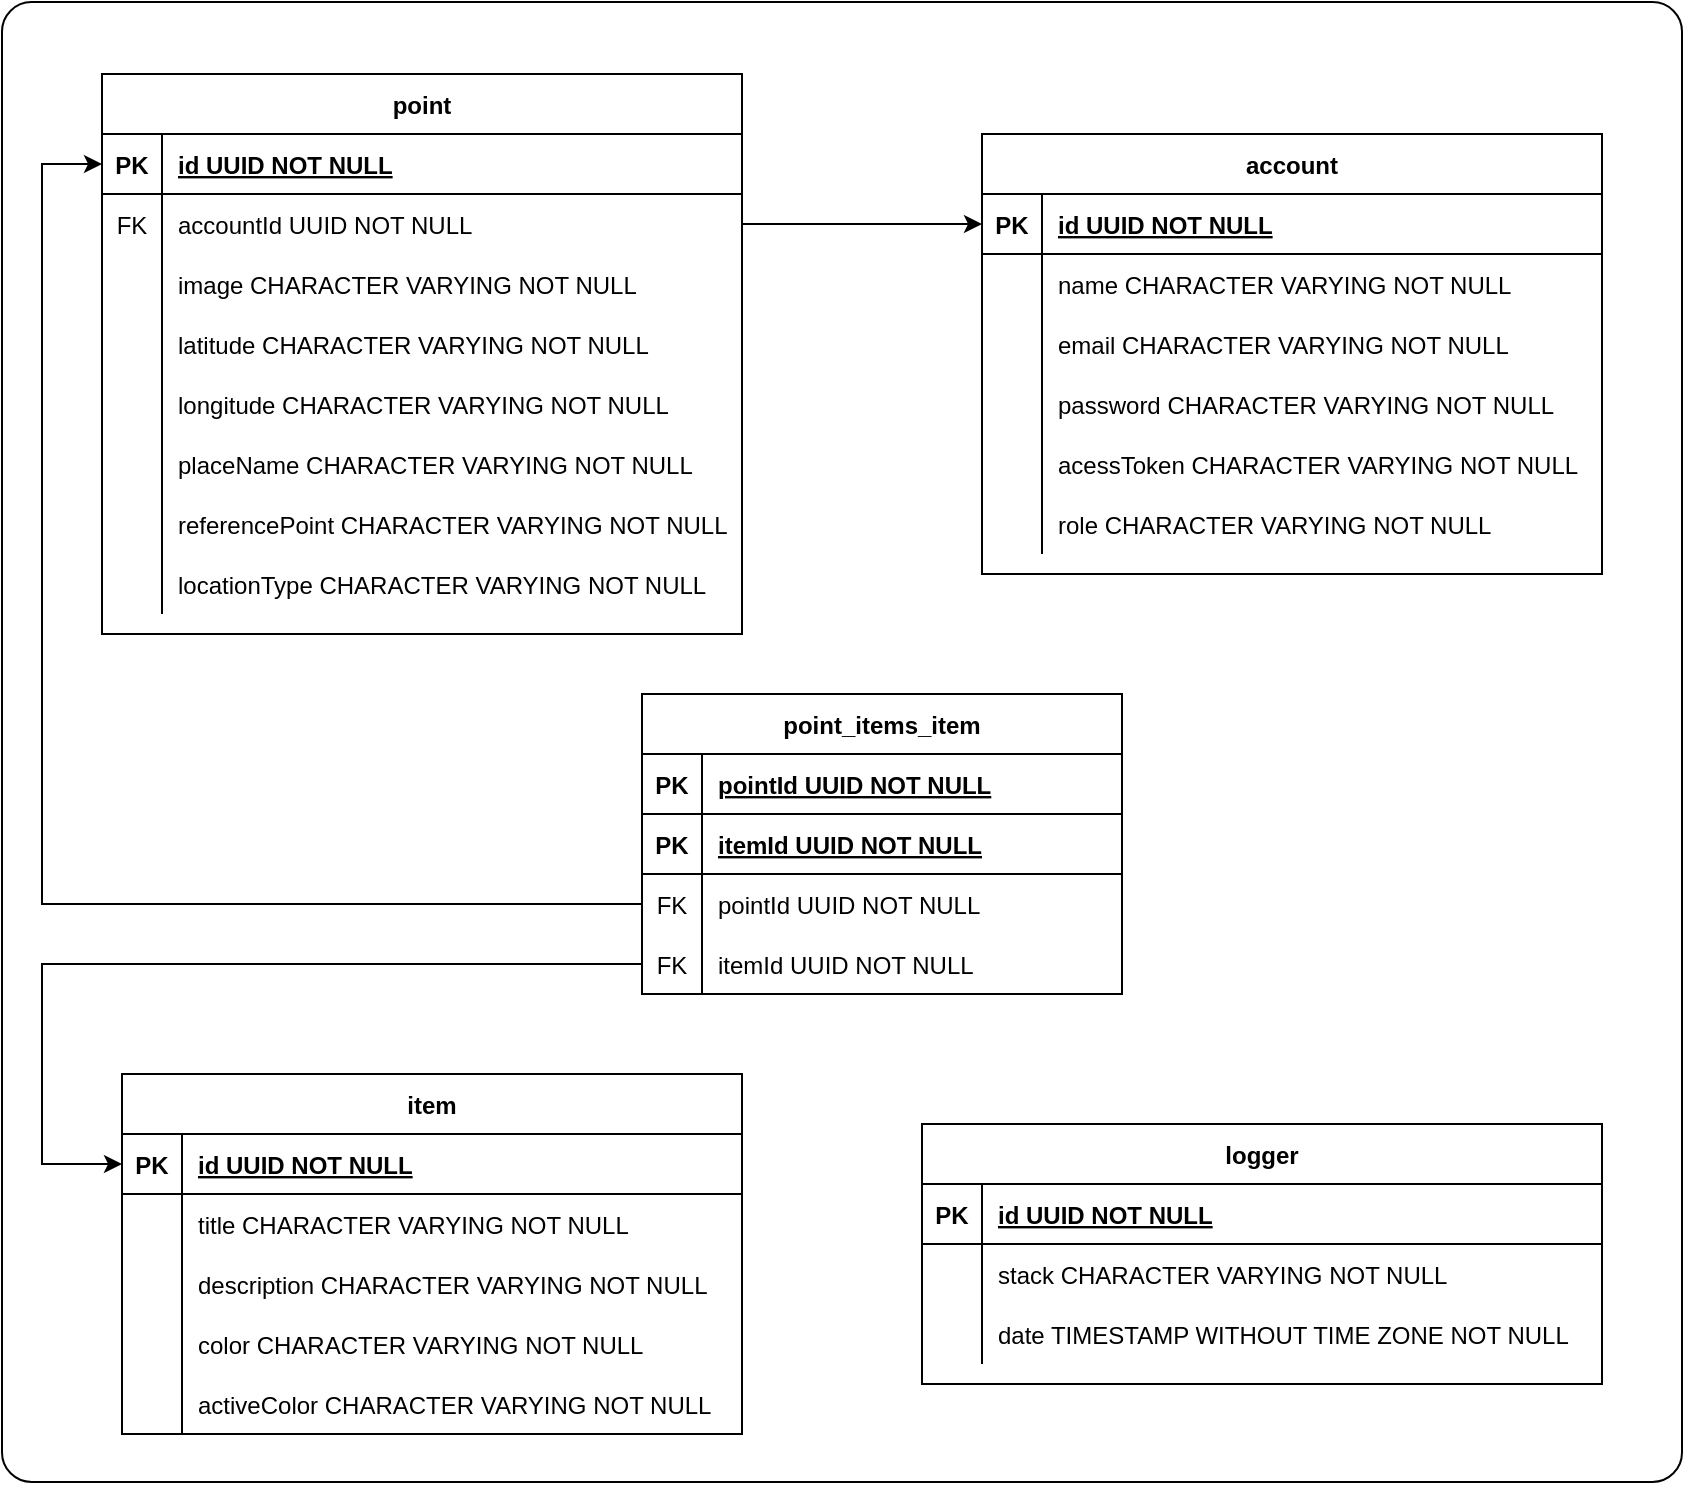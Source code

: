 <mxfile version="13.8.2" type="github">
  <diagram id="R2lEEEUBdFMjLlhIrx00" name="Page-1">
    <mxGraphModel dx="1736" dy="576" grid="1" gridSize="10" guides="1" tooltips="1" connect="1" arrows="1" fold="1" page="0" pageScale="1" pageWidth="850" pageHeight="1100" math="0" shadow="0" extFonts="Permanent Marker^https://fonts.googleapis.com/css?family=Permanent+Marker">
      <root>
        <mxCell id="0" />
        <mxCell id="1" parent="0" />
        <mxCell id="iDEC30IJCeoMfAVxKLtc-27" value="point" style="shape=table;startSize=30;container=1;collapsible=1;childLayout=tableLayout;fixedRows=1;rowLines=0;fontStyle=1;align=center;resizeLast=1;" parent="1" vertex="1">
          <mxGeometry x="150" y="630" width="320" height="280" as="geometry">
            <mxRectangle x="70" y="120" width="70" height="30" as="alternateBounds" />
          </mxGeometry>
        </mxCell>
        <mxCell id="iDEC30IJCeoMfAVxKLtc-28" value="" style="shape=partialRectangle;collapsible=0;dropTarget=0;pointerEvents=0;fillColor=none;points=[[0,0.5],[1,0.5]];portConstraint=eastwest;top=0;left=0;right=0;bottom=1;" parent="iDEC30IJCeoMfAVxKLtc-27" vertex="1">
          <mxGeometry y="30" width="320" height="30" as="geometry" />
        </mxCell>
        <mxCell id="iDEC30IJCeoMfAVxKLtc-29" value="PK" style="shape=partialRectangle;overflow=hidden;connectable=0;fillColor=none;top=0;left=0;bottom=0;right=0;fontStyle=1;" parent="iDEC30IJCeoMfAVxKLtc-28" vertex="1">
          <mxGeometry width="30" height="30" as="geometry" />
        </mxCell>
        <mxCell id="iDEC30IJCeoMfAVxKLtc-30" value="id UUID NOT NULL " style="shape=partialRectangle;overflow=hidden;connectable=0;fillColor=none;top=0;left=0;bottom=0;right=0;align=left;spacingLeft=6;fontStyle=5;" parent="iDEC30IJCeoMfAVxKLtc-28" vertex="1">
          <mxGeometry x="30" width="290" height="30" as="geometry" />
        </mxCell>
        <mxCell id="iDEC30IJCeoMfAVxKLtc-40" value="" style="shape=partialRectangle;collapsible=0;dropTarget=0;pointerEvents=0;fillColor=none;points=[[0,0.5],[1,0.5]];portConstraint=eastwest;top=0;left=0;right=0;bottom=0;" parent="iDEC30IJCeoMfAVxKLtc-27" vertex="1">
          <mxGeometry y="60" width="320" height="30" as="geometry" />
        </mxCell>
        <mxCell id="iDEC30IJCeoMfAVxKLtc-41" value="FK" style="shape=partialRectangle;overflow=hidden;connectable=0;fillColor=none;top=0;left=0;bottom=0;right=0;" parent="iDEC30IJCeoMfAVxKLtc-40" vertex="1">
          <mxGeometry width="30" height="30" as="geometry" />
        </mxCell>
        <mxCell id="iDEC30IJCeoMfAVxKLtc-42" value="accountId UUID NOT NULL" style="shape=partialRectangle;overflow=hidden;connectable=0;fillColor=none;top=0;left=0;bottom=0;right=0;align=left;spacingLeft=6;" parent="iDEC30IJCeoMfAVxKLtc-40" vertex="1">
          <mxGeometry x="30" width="290" height="30" as="geometry" />
        </mxCell>
        <mxCell id="iDEC30IJCeoMfAVxKLtc-31" value="" style="shape=partialRectangle;collapsible=0;dropTarget=0;pointerEvents=0;fillColor=none;points=[[0,0.5],[1,0.5]];portConstraint=eastwest;top=0;left=0;right=0;bottom=0;" parent="iDEC30IJCeoMfAVxKLtc-27" vertex="1">
          <mxGeometry y="90" width="320" height="30" as="geometry" />
        </mxCell>
        <mxCell id="iDEC30IJCeoMfAVxKLtc-32" value="" style="shape=partialRectangle;overflow=hidden;connectable=0;fillColor=none;top=0;left=0;bottom=0;right=0;" parent="iDEC30IJCeoMfAVxKLtc-31" vertex="1">
          <mxGeometry width="30" height="30" as="geometry" />
        </mxCell>
        <mxCell id="iDEC30IJCeoMfAVxKLtc-33" value="image CHARACTER VARYING NOT NULL" style="shape=partialRectangle;overflow=hidden;connectable=0;fillColor=none;top=0;left=0;bottom=0;right=0;align=left;spacingLeft=6;" parent="iDEC30IJCeoMfAVxKLtc-31" vertex="1">
          <mxGeometry x="30" width="290" height="30" as="geometry" />
        </mxCell>
        <mxCell id="iDEC30IJCeoMfAVxKLtc-34" value="" style="shape=partialRectangle;collapsible=0;dropTarget=0;pointerEvents=0;fillColor=none;points=[[0,0.5],[1,0.5]];portConstraint=eastwest;top=0;left=0;right=0;bottom=0;" parent="iDEC30IJCeoMfAVxKLtc-27" vertex="1">
          <mxGeometry y="120" width="320" height="30" as="geometry" />
        </mxCell>
        <mxCell id="iDEC30IJCeoMfAVxKLtc-35" value="" style="shape=partialRectangle;overflow=hidden;connectable=0;fillColor=none;top=0;left=0;bottom=0;right=0;" parent="iDEC30IJCeoMfAVxKLtc-34" vertex="1">
          <mxGeometry width="30" height="30" as="geometry" />
        </mxCell>
        <mxCell id="iDEC30IJCeoMfAVxKLtc-36" value="latitude CHARACTER VARYING NOT NULL" style="shape=partialRectangle;overflow=hidden;connectable=0;fillColor=none;top=0;left=0;bottom=0;right=0;align=left;spacingLeft=6;" parent="iDEC30IJCeoMfAVxKLtc-34" vertex="1">
          <mxGeometry x="30" width="290" height="30" as="geometry" />
        </mxCell>
        <mxCell id="iDEC30IJCeoMfAVxKLtc-37" value="" style="shape=partialRectangle;collapsible=0;dropTarget=0;pointerEvents=0;fillColor=none;points=[[0,0.5],[1,0.5]];portConstraint=eastwest;top=0;left=0;right=0;bottom=0;" parent="iDEC30IJCeoMfAVxKLtc-27" vertex="1">
          <mxGeometry y="150" width="320" height="30" as="geometry" />
        </mxCell>
        <mxCell id="iDEC30IJCeoMfAVxKLtc-38" value="" style="shape=partialRectangle;overflow=hidden;connectable=0;fillColor=none;top=0;left=0;bottom=0;right=0;" parent="iDEC30IJCeoMfAVxKLtc-37" vertex="1">
          <mxGeometry width="30" height="30" as="geometry" />
        </mxCell>
        <mxCell id="iDEC30IJCeoMfAVxKLtc-39" value="longitude CHARACTER VARYING NOT NULL" style="shape=partialRectangle;overflow=hidden;connectable=0;fillColor=none;top=0;left=0;bottom=0;right=0;align=left;spacingLeft=6;" parent="iDEC30IJCeoMfAVxKLtc-37" vertex="1">
          <mxGeometry x="30" width="290" height="30" as="geometry" />
        </mxCell>
        <mxCell id="iDEC30IJCeoMfAVxKLtc-43" value="" style="shape=partialRectangle;collapsible=0;dropTarget=0;pointerEvents=0;fillColor=none;points=[[0,0.5],[1,0.5]];portConstraint=eastwest;top=0;left=0;right=0;bottom=0;" parent="iDEC30IJCeoMfAVxKLtc-27" vertex="1">
          <mxGeometry y="180" width="320" height="30" as="geometry" />
        </mxCell>
        <mxCell id="iDEC30IJCeoMfAVxKLtc-44" value="" style="shape=partialRectangle;overflow=hidden;connectable=0;fillColor=none;top=0;left=0;bottom=0;right=0;" parent="iDEC30IJCeoMfAVxKLtc-43" vertex="1">
          <mxGeometry width="30" height="30" as="geometry" />
        </mxCell>
        <mxCell id="iDEC30IJCeoMfAVxKLtc-45" value="placeName CHARACTER VARYING NOT NULL" style="shape=partialRectangle;overflow=hidden;connectable=0;fillColor=none;top=0;left=0;bottom=0;right=0;align=left;spacingLeft=6;" parent="iDEC30IJCeoMfAVxKLtc-43" vertex="1">
          <mxGeometry x="30" width="290" height="30" as="geometry" />
        </mxCell>
        <mxCell id="iDEC30IJCeoMfAVxKLtc-66" value="" style="shape=partialRectangle;collapsible=0;dropTarget=0;pointerEvents=0;fillColor=none;points=[[0,0.5],[1,0.5]];portConstraint=eastwest;top=0;left=0;right=0;bottom=0;" parent="iDEC30IJCeoMfAVxKLtc-27" vertex="1">
          <mxGeometry y="210" width="320" height="30" as="geometry" />
        </mxCell>
        <mxCell id="iDEC30IJCeoMfAVxKLtc-67" value="" style="shape=partialRectangle;overflow=hidden;connectable=0;fillColor=none;top=0;left=0;bottom=0;right=0;" parent="iDEC30IJCeoMfAVxKLtc-66" vertex="1">
          <mxGeometry width="30" height="30" as="geometry" />
        </mxCell>
        <mxCell id="iDEC30IJCeoMfAVxKLtc-68" value="referencePoint CHARACTER VARYING NOT NULL" style="shape=partialRectangle;overflow=hidden;connectable=0;fillColor=none;top=0;left=0;bottom=0;right=0;align=left;spacingLeft=6;" parent="iDEC30IJCeoMfAVxKLtc-66" vertex="1">
          <mxGeometry x="30" width="290" height="30" as="geometry" />
        </mxCell>
        <mxCell id="iDEC30IJCeoMfAVxKLtc-69" value="" style="shape=partialRectangle;collapsible=0;dropTarget=0;pointerEvents=0;fillColor=none;points=[[0,0.5],[1,0.5]];portConstraint=eastwest;top=0;left=0;right=0;bottom=0;" parent="iDEC30IJCeoMfAVxKLtc-27" vertex="1">
          <mxGeometry y="240" width="320" height="30" as="geometry" />
        </mxCell>
        <mxCell id="iDEC30IJCeoMfAVxKLtc-70" value="" style="shape=partialRectangle;overflow=hidden;connectable=0;fillColor=none;top=0;left=0;bottom=0;right=0;" parent="iDEC30IJCeoMfAVxKLtc-69" vertex="1">
          <mxGeometry width="30" height="30" as="geometry" />
        </mxCell>
        <mxCell id="iDEC30IJCeoMfAVxKLtc-71" value="locationType CHARACTER VARYING NOT NULL" style="shape=partialRectangle;overflow=hidden;connectable=0;fillColor=none;top=0;left=0;bottom=0;right=0;align=left;spacingLeft=6;" parent="iDEC30IJCeoMfAVxKLtc-69" vertex="1">
          <mxGeometry x="30" width="290" height="30" as="geometry" />
        </mxCell>
        <mxCell id="iDEC30IJCeoMfAVxKLtc-75" style="edgeStyle=orthogonalEdgeStyle;rounded=0;orthogonalLoop=1;jettySize=auto;html=1;exitX=1;exitY=0.5;exitDx=0;exitDy=0;entryX=0;entryY=0.5;entryDx=0;entryDy=0;" parent="1" source="iDEC30IJCeoMfAVxKLtc-40" target="C-vyLk0tnHw3VtMMgP7b-24" edge="1">
          <mxGeometry relative="1" as="geometry" />
        </mxCell>
        <mxCell id="C-vyLk0tnHw3VtMMgP7b-23" value="account" style="shape=table;startSize=30;container=1;collapsible=1;childLayout=tableLayout;fixedRows=1;rowLines=0;fontStyle=1;align=center;resizeLast=1;" parent="1" vertex="1">
          <mxGeometry x="590" y="660" width="310" height="220.0" as="geometry">
            <mxRectangle x="70" y="120" width="70" height="30" as="alternateBounds" />
          </mxGeometry>
        </mxCell>
        <mxCell id="C-vyLk0tnHw3VtMMgP7b-24" value="" style="shape=partialRectangle;collapsible=0;dropTarget=0;pointerEvents=0;fillColor=none;points=[[0,0.5],[1,0.5]];portConstraint=eastwest;top=0;left=0;right=0;bottom=1;" parent="C-vyLk0tnHw3VtMMgP7b-23" vertex="1">
          <mxGeometry y="30" width="310" height="30" as="geometry" />
        </mxCell>
        <mxCell id="C-vyLk0tnHw3VtMMgP7b-25" value="PK" style="shape=partialRectangle;overflow=hidden;connectable=0;fillColor=none;top=0;left=0;bottom=0;right=0;fontStyle=1;" parent="C-vyLk0tnHw3VtMMgP7b-24" vertex="1">
          <mxGeometry width="30" height="30" as="geometry" />
        </mxCell>
        <mxCell id="C-vyLk0tnHw3VtMMgP7b-26" value="id UUID NOT NULL " style="shape=partialRectangle;overflow=hidden;connectable=0;fillColor=none;top=0;left=0;bottom=0;right=0;align=left;spacingLeft=6;fontStyle=5;" parent="C-vyLk0tnHw3VtMMgP7b-24" vertex="1">
          <mxGeometry x="30" width="280" height="30" as="geometry" />
        </mxCell>
        <mxCell id="C-vyLk0tnHw3VtMMgP7b-27" value="" style="shape=partialRectangle;collapsible=0;dropTarget=0;pointerEvents=0;fillColor=none;points=[[0,0.5],[1,0.5]];portConstraint=eastwest;top=0;left=0;right=0;bottom=0;" parent="C-vyLk0tnHw3VtMMgP7b-23" vertex="1">
          <mxGeometry y="60" width="310" height="30" as="geometry" />
        </mxCell>
        <mxCell id="C-vyLk0tnHw3VtMMgP7b-28" value="" style="shape=partialRectangle;overflow=hidden;connectable=0;fillColor=none;top=0;left=0;bottom=0;right=0;" parent="C-vyLk0tnHw3VtMMgP7b-27" vertex="1">
          <mxGeometry width="30" height="30" as="geometry" />
        </mxCell>
        <mxCell id="C-vyLk0tnHw3VtMMgP7b-29" value="name CHARACTER VARYING NOT NULL" style="shape=partialRectangle;overflow=hidden;connectable=0;fillColor=none;top=0;left=0;bottom=0;right=0;align=left;spacingLeft=6;" parent="C-vyLk0tnHw3VtMMgP7b-27" vertex="1">
          <mxGeometry x="30" width="280" height="30" as="geometry" />
        </mxCell>
        <mxCell id="iDEC30IJCeoMfAVxKLtc-7" value="" style="shape=partialRectangle;collapsible=0;dropTarget=0;pointerEvents=0;fillColor=none;points=[[0,0.5],[1,0.5]];portConstraint=eastwest;top=0;left=0;right=0;bottom=0;" parent="C-vyLk0tnHw3VtMMgP7b-23" vertex="1">
          <mxGeometry y="90" width="310" height="30" as="geometry" />
        </mxCell>
        <mxCell id="iDEC30IJCeoMfAVxKLtc-8" value="" style="shape=partialRectangle;overflow=hidden;connectable=0;fillColor=none;top=0;left=0;bottom=0;right=0;" parent="iDEC30IJCeoMfAVxKLtc-7" vertex="1">
          <mxGeometry width="30" height="30" as="geometry" />
        </mxCell>
        <mxCell id="iDEC30IJCeoMfAVxKLtc-9" value="email CHARACTER VARYING NOT NULL" style="shape=partialRectangle;overflow=hidden;connectable=0;fillColor=none;top=0;left=0;bottom=0;right=0;align=left;spacingLeft=6;" parent="iDEC30IJCeoMfAVxKLtc-7" vertex="1">
          <mxGeometry x="30" width="280" height="30" as="geometry" />
        </mxCell>
        <mxCell id="iDEC30IJCeoMfAVxKLtc-10" value="" style="shape=partialRectangle;collapsible=0;dropTarget=0;pointerEvents=0;fillColor=none;points=[[0,0.5],[1,0.5]];portConstraint=eastwest;top=0;left=0;right=0;bottom=0;" parent="C-vyLk0tnHw3VtMMgP7b-23" vertex="1">
          <mxGeometry y="120" width="310" height="30" as="geometry" />
        </mxCell>
        <mxCell id="iDEC30IJCeoMfAVxKLtc-11" value="" style="shape=partialRectangle;overflow=hidden;connectable=0;fillColor=none;top=0;left=0;bottom=0;right=0;" parent="iDEC30IJCeoMfAVxKLtc-10" vertex="1">
          <mxGeometry width="30" height="30" as="geometry" />
        </mxCell>
        <mxCell id="iDEC30IJCeoMfAVxKLtc-12" value="password CHARACTER VARYING NOT NULL" style="shape=partialRectangle;overflow=hidden;connectable=0;fillColor=none;top=0;left=0;bottom=0;right=0;align=left;spacingLeft=6;" parent="iDEC30IJCeoMfAVxKLtc-10" vertex="1">
          <mxGeometry x="30" width="280" height="30" as="geometry" />
        </mxCell>
        <mxCell id="iDEC30IJCeoMfAVxKLtc-13" value="" style="shape=partialRectangle;collapsible=0;dropTarget=0;pointerEvents=0;fillColor=none;points=[[0,0.5],[1,0.5]];portConstraint=eastwest;top=0;left=0;right=0;bottom=0;" parent="C-vyLk0tnHw3VtMMgP7b-23" vertex="1">
          <mxGeometry y="150" width="310" height="30" as="geometry" />
        </mxCell>
        <mxCell id="iDEC30IJCeoMfAVxKLtc-14" value="" style="shape=partialRectangle;overflow=hidden;connectable=0;fillColor=none;top=0;left=0;bottom=0;right=0;" parent="iDEC30IJCeoMfAVxKLtc-13" vertex="1">
          <mxGeometry width="30" height="30" as="geometry" />
        </mxCell>
        <mxCell id="iDEC30IJCeoMfAVxKLtc-15" value="acessToken CHARACTER VARYING NOT NULL" style="shape=partialRectangle;overflow=hidden;connectable=0;fillColor=none;top=0;left=0;bottom=0;right=0;align=left;spacingLeft=6;" parent="iDEC30IJCeoMfAVxKLtc-13" vertex="1">
          <mxGeometry x="30" width="280" height="30" as="geometry" />
        </mxCell>
        <mxCell id="iDEC30IJCeoMfAVxKLtc-16" value="" style="shape=partialRectangle;collapsible=0;dropTarget=0;pointerEvents=0;fillColor=none;points=[[0,0.5],[1,0.5]];portConstraint=eastwest;top=0;left=0;right=0;bottom=0;" parent="C-vyLk0tnHw3VtMMgP7b-23" vertex="1">
          <mxGeometry y="180" width="310" height="30" as="geometry" />
        </mxCell>
        <mxCell id="iDEC30IJCeoMfAVxKLtc-17" value="" style="shape=partialRectangle;overflow=hidden;connectable=0;fillColor=none;top=0;left=0;bottom=0;right=0;" parent="iDEC30IJCeoMfAVxKLtc-16" vertex="1">
          <mxGeometry width="30" height="30" as="geometry" />
        </mxCell>
        <mxCell id="iDEC30IJCeoMfAVxKLtc-18" value="role CHARACTER VARYING NOT NULL" style="shape=partialRectangle;overflow=hidden;connectable=0;fillColor=none;top=0;left=0;bottom=0;right=0;align=left;spacingLeft=6;" parent="iDEC30IJCeoMfAVxKLtc-16" vertex="1">
          <mxGeometry x="30" width="280" height="30" as="geometry" />
        </mxCell>
        <mxCell id="iDEC30IJCeoMfAVxKLtc-102" style="edgeStyle=orthogonalEdgeStyle;rounded=0;orthogonalLoop=1;jettySize=auto;html=1;exitX=0;exitY=0.5;exitDx=0;exitDy=0;entryX=0;entryY=0.5;entryDx=0;entryDy=0;" parent="1" source="iDEC30IJCeoMfAVxKLtc-80" target="iDEC30IJCeoMfAVxKLtc-28" edge="1">
          <mxGeometry relative="1" as="geometry">
            <Array as="points">
              <mxPoint x="120" y="1045" />
              <mxPoint x="120" y="675" />
            </Array>
          </mxGeometry>
        </mxCell>
        <mxCell id="C-vyLk0tnHw3VtMMgP7b-2" value="item" style="shape=table;startSize=30;container=1;collapsible=1;childLayout=tableLayout;fixedRows=1;rowLines=0;fontStyle=1;align=center;resizeLast=1;" parent="1" vertex="1">
          <mxGeometry x="160" y="1130" width="310" height="180" as="geometry" />
        </mxCell>
        <mxCell id="C-vyLk0tnHw3VtMMgP7b-3" value="" style="shape=partialRectangle;collapsible=0;dropTarget=0;pointerEvents=0;fillColor=none;points=[[0,0.5],[1,0.5]];portConstraint=eastwest;top=0;left=0;right=0;bottom=1;" parent="C-vyLk0tnHw3VtMMgP7b-2" vertex="1">
          <mxGeometry y="30" width="310" height="30" as="geometry" />
        </mxCell>
        <mxCell id="C-vyLk0tnHw3VtMMgP7b-4" value="PK" style="shape=partialRectangle;overflow=hidden;connectable=0;fillColor=none;top=0;left=0;bottom=0;right=0;fontStyle=1;" parent="C-vyLk0tnHw3VtMMgP7b-3" vertex="1">
          <mxGeometry width="30" height="30" as="geometry" />
        </mxCell>
        <mxCell id="C-vyLk0tnHw3VtMMgP7b-5" value="id UUID NOT NULL" style="shape=partialRectangle;overflow=hidden;connectable=0;fillColor=none;top=0;left=0;bottom=0;right=0;align=left;spacingLeft=6;fontStyle=5;" parent="C-vyLk0tnHw3VtMMgP7b-3" vertex="1">
          <mxGeometry x="30" width="280" height="30" as="geometry" />
        </mxCell>
        <mxCell id="C-vyLk0tnHw3VtMMgP7b-6" value="" style="shape=partialRectangle;collapsible=0;dropTarget=0;pointerEvents=0;fillColor=none;points=[[0,0.5],[1,0.5]];portConstraint=eastwest;top=0;left=0;right=0;bottom=0;" parent="C-vyLk0tnHw3VtMMgP7b-2" vertex="1">
          <mxGeometry y="60" width="310" height="30" as="geometry" />
        </mxCell>
        <mxCell id="C-vyLk0tnHw3VtMMgP7b-7" value="" style="shape=partialRectangle;overflow=hidden;connectable=0;fillColor=none;top=0;left=0;bottom=0;right=0;" parent="C-vyLk0tnHw3VtMMgP7b-6" vertex="1">
          <mxGeometry width="30" height="30" as="geometry" />
        </mxCell>
        <mxCell id="C-vyLk0tnHw3VtMMgP7b-8" value="title CHARACTER VARYING NOT NULL" style="shape=partialRectangle;overflow=hidden;connectable=0;fillColor=none;top=0;left=0;bottom=0;right=0;align=left;spacingLeft=6;" parent="C-vyLk0tnHw3VtMMgP7b-6" vertex="1">
          <mxGeometry x="30" width="280" height="30" as="geometry" />
        </mxCell>
        <mxCell id="C-vyLk0tnHw3VtMMgP7b-9" value="" style="shape=partialRectangle;collapsible=0;dropTarget=0;pointerEvents=0;fillColor=none;points=[[0,0.5],[1,0.5]];portConstraint=eastwest;top=0;left=0;right=0;bottom=0;" parent="C-vyLk0tnHw3VtMMgP7b-2" vertex="1">
          <mxGeometry y="90" width="310" height="30" as="geometry" />
        </mxCell>
        <mxCell id="C-vyLk0tnHw3VtMMgP7b-10" value="" style="shape=partialRectangle;overflow=hidden;connectable=0;fillColor=none;top=0;left=0;bottom=0;right=0;" parent="C-vyLk0tnHw3VtMMgP7b-9" vertex="1">
          <mxGeometry width="30" height="30" as="geometry" />
        </mxCell>
        <mxCell id="C-vyLk0tnHw3VtMMgP7b-11" value="description CHARACTER VARYING NOT NULL" style="shape=partialRectangle;overflow=hidden;connectable=0;fillColor=none;top=0;left=0;bottom=0;right=0;align=left;spacingLeft=6;" parent="C-vyLk0tnHw3VtMMgP7b-9" vertex="1">
          <mxGeometry x="30" width="280" height="30" as="geometry" />
        </mxCell>
        <mxCell id="iDEC30IJCeoMfAVxKLtc-21" value="" style="shape=partialRectangle;collapsible=0;dropTarget=0;pointerEvents=0;fillColor=none;points=[[0,0.5],[1,0.5]];portConstraint=eastwest;top=0;left=0;right=0;bottom=0;" parent="C-vyLk0tnHw3VtMMgP7b-2" vertex="1">
          <mxGeometry y="120" width="310" height="30" as="geometry" />
        </mxCell>
        <mxCell id="iDEC30IJCeoMfAVxKLtc-22" value="" style="shape=partialRectangle;overflow=hidden;connectable=0;fillColor=none;top=0;left=0;bottom=0;right=0;" parent="iDEC30IJCeoMfAVxKLtc-21" vertex="1">
          <mxGeometry width="30" height="30" as="geometry" />
        </mxCell>
        <mxCell id="iDEC30IJCeoMfAVxKLtc-23" value="color CHARACTER VARYING NOT NULL" style="shape=partialRectangle;overflow=hidden;connectable=0;fillColor=none;top=0;left=0;bottom=0;right=0;align=left;spacingLeft=6;" parent="iDEC30IJCeoMfAVxKLtc-21" vertex="1">
          <mxGeometry x="30" width="280" height="30" as="geometry" />
        </mxCell>
        <mxCell id="iDEC30IJCeoMfAVxKLtc-24" value="" style="shape=partialRectangle;collapsible=0;dropTarget=0;pointerEvents=0;fillColor=none;points=[[0,0.5],[1,0.5]];portConstraint=eastwest;top=0;left=0;right=0;bottom=0;" parent="C-vyLk0tnHw3VtMMgP7b-2" vertex="1">
          <mxGeometry y="150" width="310" height="30" as="geometry" />
        </mxCell>
        <mxCell id="iDEC30IJCeoMfAVxKLtc-25" value="" style="shape=partialRectangle;overflow=hidden;connectable=0;fillColor=none;top=0;left=0;bottom=0;right=0;" parent="iDEC30IJCeoMfAVxKLtc-24" vertex="1">
          <mxGeometry width="30" height="30" as="geometry" />
        </mxCell>
        <mxCell id="iDEC30IJCeoMfAVxKLtc-26" value="activeColor CHARACTER VARYING NOT NULL" style="shape=partialRectangle;overflow=hidden;connectable=0;fillColor=none;top=0;left=0;bottom=0;right=0;align=left;spacingLeft=6;" parent="iDEC30IJCeoMfAVxKLtc-24" vertex="1">
          <mxGeometry x="30" width="280" height="30" as="geometry" />
        </mxCell>
        <mxCell id="C-vyLk0tnHw3VtMMgP7b-13" value="logger" style="shape=table;startSize=30;container=1;collapsible=1;childLayout=tableLayout;fixedRows=1;rowLines=0;fontStyle=1;align=center;resizeLast=1;" parent="1" vertex="1">
          <mxGeometry x="560" y="1155" width="340" height="130" as="geometry" />
        </mxCell>
        <mxCell id="C-vyLk0tnHw3VtMMgP7b-14" value="" style="shape=partialRectangle;collapsible=0;dropTarget=0;pointerEvents=0;fillColor=none;points=[[0,0.5],[1,0.5]];portConstraint=eastwest;top=0;left=0;right=0;bottom=1;" parent="C-vyLk0tnHw3VtMMgP7b-13" vertex="1">
          <mxGeometry y="30" width="340" height="30" as="geometry" />
        </mxCell>
        <mxCell id="C-vyLk0tnHw3VtMMgP7b-15" value="PK" style="shape=partialRectangle;overflow=hidden;connectable=0;fillColor=none;top=0;left=0;bottom=0;right=0;fontStyle=1;" parent="C-vyLk0tnHw3VtMMgP7b-14" vertex="1">
          <mxGeometry width="30" height="30" as="geometry" />
        </mxCell>
        <mxCell id="C-vyLk0tnHw3VtMMgP7b-16" value="id UUID NOT NULL" style="shape=partialRectangle;overflow=hidden;connectable=0;fillColor=none;top=0;left=0;bottom=0;right=0;align=left;spacingLeft=6;fontStyle=5;" parent="C-vyLk0tnHw3VtMMgP7b-14" vertex="1">
          <mxGeometry x="30" width="310" height="30" as="geometry" />
        </mxCell>
        <mxCell id="C-vyLk0tnHw3VtMMgP7b-17" value="" style="shape=partialRectangle;collapsible=0;dropTarget=0;pointerEvents=0;fillColor=none;points=[[0,0.5],[1,0.5]];portConstraint=eastwest;top=0;left=0;right=0;bottom=0;" parent="C-vyLk0tnHw3VtMMgP7b-13" vertex="1">
          <mxGeometry y="60" width="340" height="30" as="geometry" />
        </mxCell>
        <mxCell id="C-vyLk0tnHw3VtMMgP7b-18" value="" style="shape=partialRectangle;overflow=hidden;connectable=0;fillColor=none;top=0;left=0;bottom=0;right=0;" parent="C-vyLk0tnHw3VtMMgP7b-17" vertex="1">
          <mxGeometry width="30" height="30" as="geometry" />
        </mxCell>
        <mxCell id="C-vyLk0tnHw3VtMMgP7b-19" value="stack CHARACTER VARYING NOT NULL" style="shape=partialRectangle;overflow=hidden;connectable=0;fillColor=none;top=0;left=0;bottom=0;right=0;align=left;spacingLeft=6;" parent="C-vyLk0tnHw3VtMMgP7b-17" vertex="1">
          <mxGeometry x="30" width="310" height="30" as="geometry" />
        </mxCell>
        <mxCell id="C-vyLk0tnHw3VtMMgP7b-20" value="" style="shape=partialRectangle;collapsible=0;dropTarget=0;pointerEvents=0;fillColor=none;points=[[0,0.5],[1,0.5]];portConstraint=eastwest;top=0;left=0;right=0;bottom=0;" parent="C-vyLk0tnHw3VtMMgP7b-13" vertex="1">
          <mxGeometry y="90" width="340" height="30" as="geometry" />
        </mxCell>
        <mxCell id="C-vyLk0tnHw3VtMMgP7b-21" value="" style="shape=partialRectangle;overflow=hidden;connectable=0;fillColor=none;top=0;left=0;bottom=0;right=0;" parent="C-vyLk0tnHw3VtMMgP7b-20" vertex="1">
          <mxGeometry width="30" height="30" as="geometry" />
        </mxCell>
        <mxCell id="C-vyLk0tnHw3VtMMgP7b-22" value="date TIMESTAMP WITHOUT TIME ZONE NOT NULL" style="shape=partialRectangle;overflow=hidden;connectable=0;fillColor=none;top=0;left=0;bottom=0;right=0;align=left;spacingLeft=6;" parent="C-vyLk0tnHw3VtMMgP7b-20" vertex="1">
          <mxGeometry x="30" width="310" height="30" as="geometry" />
        </mxCell>
        <mxCell id="iDEC30IJCeoMfAVxKLtc-76" value="point_items_item" style="shape=table;startSize=30;container=1;collapsible=1;childLayout=tableLayout;fixedRows=1;rowLines=0;fontStyle=1;align=center;resizeLast=1;" parent="1" vertex="1">
          <mxGeometry x="420" y="940" width="240" height="150" as="geometry">
            <mxRectangle x="70" y="120" width="70" height="30" as="alternateBounds" />
          </mxGeometry>
        </mxCell>
        <mxCell id="iDEC30IJCeoMfAVxKLtc-77" value="" style="shape=partialRectangle;collapsible=0;dropTarget=0;pointerEvents=0;fillColor=none;points=[[0,0.5],[1,0.5]];portConstraint=eastwest;top=0;left=0;right=0;bottom=1;" parent="iDEC30IJCeoMfAVxKLtc-76" vertex="1">
          <mxGeometry y="30" width="240" height="30" as="geometry" />
        </mxCell>
        <mxCell id="iDEC30IJCeoMfAVxKLtc-78" value="PK" style="shape=partialRectangle;overflow=hidden;connectable=0;fillColor=none;top=0;left=0;bottom=0;right=0;fontStyle=1;" parent="iDEC30IJCeoMfAVxKLtc-77" vertex="1">
          <mxGeometry width="30" height="30" as="geometry" />
        </mxCell>
        <mxCell id="iDEC30IJCeoMfAVxKLtc-79" value="pointId UUID NOT NULL " style="shape=partialRectangle;overflow=hidden;connectable=0;fillColor=none;top=0;left=0;bottom=0;right=0;align=left;spacingLeft=6;fontStyle=5;" parent="iDEC30IJCeoMfAVxKLtc-77" vertex="1">
          <mxGeometry x="30" width="210" height="30" as="geometry" />
        </mxCell>
        <mxCell id="iDEC30IJCeoMfAVxKLtc-99" value="" style="shape=partialRectangle;collapsible=0;dropTarget=0;pointerEvents=0;fillColor=none;points=[[0,0.5],[1,0.5]];portConstraint=eastwest;top=0;left=0;right=0;bottom=1;" parent="iDEC30IJCeoMfAVxKLtc-76" vertex="1">
          <mxGeometry y="60" width="240" height="30" as="geometry" />
        </mxCell>
        <mxCell id="iDEC30IJCeoMfAVxKLtc-100" value="PK" style="shape=partialRectangle;overflow=hidden;connectable=0;fillColor=none;top=0;left=0;bottom=0;right=0;fontStyle=1;" parent="iDEC30IJCeoMfAVxKLtc-99" vertex="1">
          <mxGeometry width="30" height="30" as="geometry" />
        </mxCell>
        <mxCell id="iDEC30IJCeoMfAVxKLtc-101" value="itemId UUID NOT NULL " style="shape=partialRectangle;overflow=hidden;connectable=0;fillColor=none;top=0;left=0;bottom=0;right=0;align=left;spacingLeft=6;fontStyle=5;" parent="iDEC30IJCeoMfAVxKLtc-99" vertex="1">
          <mxGeometry x="30" width="210" height="30" as="geometry" />
        </mxCell>
        <mxCell id="iDEC30IJCeoMfAVxKLtc-80" value="" style="shape=partialRectangle;collapsible=0;dropTarget=0;pointerEvents=0;fillColor=none;points=[[0,0.5],[1,0.5]];portConstraint=eastwest;top=0;left=0;right=0;bottom=0;" parent="iDEC30IJCeoMfAVxKLtc-76" vertex="1">
          <mxGeometry y="90" width="240" height="30" as="geometry" />
        </mxCell>
        <mxCell id="iDEC30IJCeoMfAVxKLtc-81" value="FK" style="shape=partialRectangle;overflow=hidden;connectable=0;fillColor=none;top=0;left=0;bottom=0;right=0;" parent="iDEC30IJCeoMfAVxKLtc-80" vertex="1">
          <mxGeometry width="30" height="30" as="geometry" />
        </mxCell>
        <mxCell id="iDEC30IJCeoMfAVxKLtc-82" value="pointId UUID NOT NULL" style="shape=partialRectangle;overflow=hidden;connectable=0;fillColor=none;top=0;left=0;bottom=0;right=0;align=left;spacingLeft=6;" parent="iDEC30IJCeoMfAVxKLtc-80" vertex="1">
          <mxGeometry x="30" width="210" height="30" as="geometry" />
        </mxCell>
        <mxCell id="iDEC30IJCeoMfAVxKLtc-86" value="" style="shape=partialRectangle;collapsible=0;dropTarget=0;pointerEvents=0;fillColor=none;points=[[0,0.5],[1,0.5]];portConstraint=eastwest;top=0;left=0;right=0;bottom=0;" parent="iDEC30IJCeoMfAVxKLtc-76" vertex="1">
          <mxGeometry y="120" width="240" height="30" as="geometry" />
        </mxCell>
        <mxCell id="iDEC30IJCeoMfAVxKLtc-87" value="FK" style="shape=partialRectangle;overflow=hidden;connectable=0;fillColor=none;top=0;left=0;bottom=0;right=0;" parent="iDEC30IJCeoMfAVxKLtc-86" vertex="1">
          <mxGeometry width="30" height="30" as="geometry" />
        </mxCell>
        <mxCell id="iDEC30IJCeoMfAVxKLtc-88" value="itemId UUID NOT NULL" style="shape=partialRectangle;overflow=hidden;connectable=0;fillColor=none;top=0;left=0;bottom=0;right=0;align=left;spacingLeft=6;" parent="iDEC30IJCeoMfAVxKLtc-86" vertex="1">
          <mxGeometry x="30" width="210" height="30" as="geometry" />
        </mxCell>
        <mxCell id="dHTZksROQfmLNinHMMO5-1" style="edgeStyle=orthogonalEdgeStyle;rounded=0;orthogonalLoop=1;jettySize=auto;html=1;exitX=0;exitY=0.5;exitDx=0;exitDy=0;entryX=0;entryY=0.5;entryDx=0;entryDy=0;" edge="1" parent="1" source="iDEC30IJCeoMfAVxKLtc-86" target="C-vyLk0tnHw3VtMMgP7b-3">
          <mxGeometry relative="1" as="geometry">
            <Array as="points">
              <mxPoint x="120" y="1075" />
              <mxPoint x="120" y="1175" />
            </Array>
          </mxGeometry>
        </mxCell>
        <mxCell id="dHTZksROQfmLNinHMMO5-2" value="" style="rounded=1;whiteSpace=wrap;html=1;fillColor=none;arcSize=2;" vertex="1" parent="1">
          <mxGeometry x="100" y="594" width="840" height="740" as="geometry" />
        </mxCell>
      </root>
    </mxGraphModel>
  </diagram>
</mxfile>
